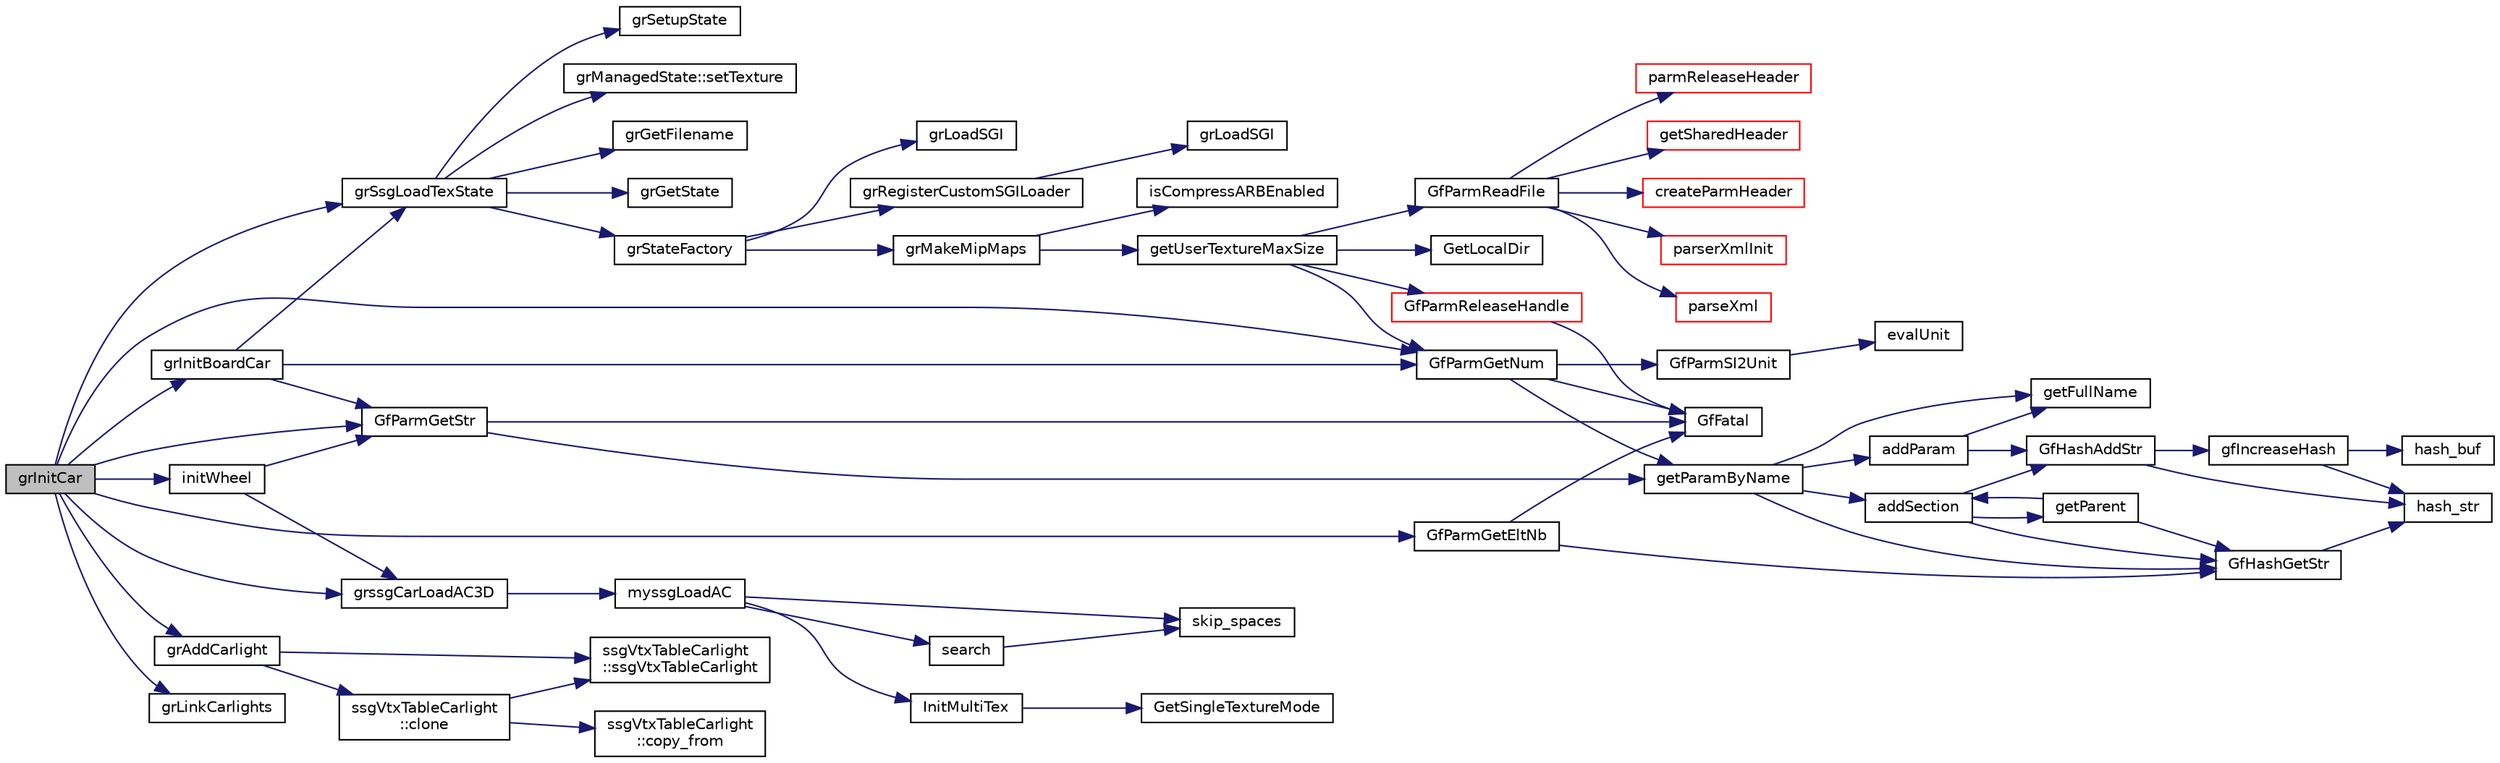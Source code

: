 digraph "grInitCar"
{
  edge [fontname="Helvetica",fontsize="10",labelfontname="Helvetica",labelfontsize="10"];
  node [fontname="Helvetica",fontsize="10",shape=record];
  rankdir="LR";
  Node1 [label="grInitCar",height=0.2,width=0.4,color="black", fillcolor="grey75", style="filled", fontcolor="black"];
  Node1 -> Node2 [color="midnightblue",fontsize="10",style="solid",fontname="Helvetica"];
  Node2 [label="grInitBoardCar",height=0.2,width=0.4,color="black", fillcolor="white", style="filled",URL="$grboard_8cpp.html#a7fb1e56563df224bdddd0e9c898749e9"];
  Node2 -> Node3 [color="midnightblue",fontsize="10",style="solid",fontname="Helvetica"];
  Node3 [label="GfParmGetStr",height=0.2,width=0.4,color="black", fillcolor="white", style="filled",URL="$group__paramsdata.html#gaa37bfd1fabd03d24fd50812c2330fa12",tooltip="Get a string parameter from the parameter set handle. "];
  Node3 -> Node4 [color="midnightblue",fontsize="10",style="solid",fontname="Helvetica"];
  Node4 [label="GfFatal",height=0.2,width=0.4,color="black", fillcolor="white", style="filled",URL="$tgf_8h.html#a927c58e55400ef72e0e54548b26f973d"];
  Node3 -> Node5 [color="midnightblue",fontsize="10",style="solid",fontname="Helvetica"];
  Node5 [label="getParamByName",height=0.2,width=0.4,color="black", fillcolor="white", style="filled",URL="$group__paramshelper.html#gad76ca407ee6b618e69f80c80aa319d63",tooltip="Helper function to get (or create) a parameter by name. "];
  Node5 -> Node6 [color="midnightblue",fontsize="10",style="solid",fontname="Helvetica"];
  Node6 [label="getFullName",height=0.2,width=0.4,color="black", fillcolor="white", style="filled",URL="$group__paramshelper.html#gaf12253922391ef1139cd12f2a0ffa5ea",tooltip="Helper function to get the full name of a parameter (full name: \"sectionName/paramName\"). "];
  Node5 -> Node7 [color="midnightblue",fontsize="10",style="solid",fontname="Helvetica"];
  Node7 [label="GfHashGetStr",height=0.2,width=0.4,color="black", fillcolor="white", style="filled",URL="$group__hash.html#ga4e47f57400b95ab9b6fe918c123fdb26",tooltip="Get the user data associated with a string key. "];
  Node7 -> Node8 [color="midnightblue",fontsize="10",style="solid",fontname="Helvetica"];
  Node8 [label="hash_str",height=0.2,width=0.4,color="black", fillcolor="white", style="filled",URL="$hash_8cpp.html#a54816daefc845f0b3ade33c7243c6b71"];
  Node5 -> Node9 [color="midnightblue",fontsize="10",style="solid",fontname="Helvetica"];
  Node9 [label="addSection",height=0.2,width=0.4,color="black", fillcolor="white", style="filled",URL="$group__paramshelper.html#ga56946944d68598d938e65db86ce1221f",tooltip="Helper function to add a section to a parameter set. "];
  Node9 -> Node7 [color="midnightblue",fontsize="10",style="solid",fontname="Helvetica"];
  Node9 -> Node10 [color="midnightblue",fontsize="10",style="solid",fontname="Helvetica"];
  Node10 [label="getParent",height=0.2,width=0.4,color="black", fillcolor="white", style="filled",URL="$group__paramshelper.html#ga6d2007ad14ed22efb2237f09c9c2649a",tooltip="Helper function to get (or create if not found) parent section of section given in sectionName..."];
  Node10 -> Node7 [color="midnightblue",fontsize="10",style="solid",fontname="Helvetica"];
  Node10 -> Node9 [color="midnightblue",fontsize="10",style="solid",fontname="Helvetica"];
  Node9 -> Node11 [color="midnightblue",fontsize="10",style="solid",fontname="Helvetica"];
  Node11 [label="GfHashAddStr",height=0.2,width=0.4,color="black", fillcolor="white", style="filled",URL="$group__hash.html#gaa7a49ed4d630a0a86a829bd8f77f75f6",tooltip="Add an element with a string key to a hash table. "];
  Node11 -> Node12 [color="midnightblue",fontsize="10",style="solid",fontname="Helvetica"];
  Node12 [label="gfIncreaseHash",height=0.2,width=0.4,color="black", fillcolor="white", style="filled",URL="$hash_8cpp.html#a7089850595ee0480361e87214ffc7832",tooltip="Double the size of the hash table. "];
  Node12 -> Node8 [color="midnightblue",fontsize="10",style="solid",fontname="Helvetica"];
  Node12 -> Node13 [color="midnightblue",fontsize="10",style="solid",fontname="Helvetica"];
  Node13 [label="hash_buf",height=0.2,width=0.4,color="black", fillcolor="white", style="filled",URL="$hash_8cpp.html#aa16fb46e5085f561f005052d0e348c0e"];
  Node11 -> Node8 [color="midnightblue",fontsize="10",style="solid",fontname="Helvetica"];
  Node5 -> Node14 [color="midnightblue",fontsize="10",style="solid",fontname="Helvetica"];
  Node14 [label="addParam",height=0.2,width=0.4,color="black", fillcolor="white", style="filled",URL="$group__paramshelper.html#gaf202744654cbc648b47479f30ccc3a8c",tooltip="Helper function to add parameter, does not check for duplicated name. "];
  Node14 -> Node6 [color="midnightblue",fontsize="10",style="solid",fontname="Helvetica"];
  Node14 -> Node11 [color="midnightblue",fontsize="10",style="solid",fontname="Helvetica"];
  Node2 -> Node15 [color="midnightblue",fontsize="10",style="solid",fontname="Helvetica"];
  Node15 [label="grSsgLoadTexState",height=0.2,width=0.4,color="black", fillcolor="white", style="filled",URL="$grutil_8cpp.html#a09f2dc4c131b061152dd7a5eab5eabd3"];
  Node15 -> Node16 [color="midnightblue",fontsize="10",style="solid",fontname="Helvetica"];
  Node16 [label="grGetFilename",height=0.2,width=0.4,color="black", fillcolor="white", style="filled",URL="$grutil_8cpp.html#a933edc8387a8d3f07a9564c560a09e66"];
  Node15 -> Node17 [color="midnightblue",fontsize="10",style="solid",fontname="Helvetica"];
  Node17 [label="grGetState",height=0.2,width=0.4,color="black", fillcolor="white", style="filled",URL="$grutil_8cpp.html#acfdded621810aabc579262a8ed0faae3"];
  Node15 -> Node18 [color="midnightblue",fontsize="10",style="solid",fontname="Helvetica"];
  Node18 [label="grStateFactory",height=0.2,width=0.4,color="black", fillcolor="white", style="filled",URL="$grtexture_8h.html#a9c5601ad5177d2e8c4833a106404afd3"];
  Node18 -> Node19 [color="midnightblue",fontsize="10",style="solid",fontname="Helvetica"];
  Node19 [label="grMakeMipMaps",height=0.2,width=0.4,color="black", fillcolor="white", style="filled",URL="$grtexture_8h.html#a13ad2b002438dbafa6e83e5048f82bdc"];
  Node19 -> Node20 [color="midnightblue",fontsize="10",style="solid",fontname="Helvetica"];
  Node20 [label="isCompressARBEnabled",height=0.2,width=0.4,color="black", fillcolor="white", style="filled",URL="$glfeatures_8cpp.html#a01adbc3ddd516da49db9d890bc136a2d"];
  Node19 -> Node21 [color="midnightblue",fontsize="10",style="solid",fontname="Helvetica"];
  Node21 [label="getUserTextureMaxSize",height=0.2,width=0.4,color="black", fillcolor="white", style="filled",URL="$glfeatures_8cpp.html#a1754b7860b315a478389454777f351f7"];
  Node21 -> Node22 [color="midnightblue",fontsize="10",style="solid",fontname="Helvetica"];
  Node22 [label="GetLocalDir",height=0.2,width=0.4,color="black", fillcolor="white", style="filled",URL="$tgf_8cpp.html#ae34eae3991aacabaf9c64025449d8c87"];
  Node21 -> Node23 [color="midnightblue",fontsize="10",style="solid",fontname="Helvetica"];
  Node23 [label="GfParmReadFile",height=0.2,width=0.4,color="black", fillcolor="white", style="filled",URL="$group__paramsfile.html#ga86fccfc1b5f8abf4ef6546896abd1e4f",tooltip="Read parameter set from file and return handle to parameter set. "];
  Node23 -> Node24 [color="midnightblue",fontsize="10",style="solid",fontname="Helvetica"];
  Node24 [label="getSharedHeader",height=0.2,width=0.4,color="red", fillcolor="white", style="filled",URL="$group__paramshelper.html#ga5935841c26ba851b585d1b06a06b04f9",tooltip="Helper function for looking up parameter sets in the cache. "];
  Node23 -> Node25 [color="midnightblue",fontsize="10",style="solid",fontname="Helvetica"];
  Node25 [label="createParmHeader",height=0.2,width=0.4,color="red", fillcolor="white", style="filled",URL="$group__paramshelper.html#ga51eeeb22e31263d97660ac17f4523059",tooltip="Helper function to create header for parameter set handle. "];
  Node23 -> Node26 [color="midnightblue",fontsize="10",style="solid",fontname="Helvetica"];
  Node26 [label="parserXmlInit",height=0.2,width=0.4,color="red", fillcolor="white", style="filled",URL="$group__paramshelper.html#gac858836123c9b216a1ac07054f1c622e",tooltip="Helper function to set up XML parser in parmHandle. "];
  Node23 -> Node27 [color="midnightblue",fontsize="10",style="solid",fontname="Helvetica"];
  Node27 [label="parseXml",height=0.2,width=0.4,color="red", fillcolor="white", style="filled",URL="$group__paramshelper.html#gaf8e1884873dd5449e8fedab60c19e46a",tooltip="Helper function to parse one line of XML. "];
  Node23 -> Node28 [color="midnightblue",fontsize="10",style="solid",fontname="Helvetica"];
  Node28 [label="parmReleaseHeader",height=0.2,width=0.4,color="red", fillcolor="white", style="filled",URL="$group__paramshelper.html#ga240416a305e2986d5fe269ae7ecc92df",tooltip="Helper function to release the parameter set if the reference counter is 0. "];
  Node21 -> Node29 [color="midnightblue",fontsize="10",style="solid",fontname="Helvetica"];
  Node29 [label="GfParmGetNum",height=0.2,width=0.4,color="black", fillcolor="white", style="filled",URL="$group__paramsdata.html#ga57d6d6694c94482128c7b7bd6bf0a2e8",tooltip="Get a numerical parameter from the parameter set handle. "];
  Node29 -> Node4 [color="midnightblue",fontsize="10",style="solid",fontname="Helvetica"];
  Node29 -> Node5 [color="midnightblue",fontsize="10",style="solid",fontname="Helvetica"];
  Node29 -> Node30 [color="midnightblue",fontsize="10",style="solid",fontname="Helvetica"];
  Node30 [label="GfParmSI2Unit",height=0.2,width=0.4,color="black", fillcolor="white", style="filled",URL="$group__paramsdata.html#gab24de0cda7e3f9a5ea42be6dd7592a38",tooltip="Convert a value from SI to given unit. "];
  Node30 -> Node31 [color="midnightblue",fontsize="10",style="solid",fontname="Helvetica"];
  Node31 [label="evalUnit",height=0.2,width=0.4,color="black", fillcolor="white", style="filled",URL="$group__paramshelper.html#ga939d9b995855a1e99d2ed2591692c71d",tooltip="Support function to multiply or divide dest with unit conversion factor. "];
  Node21 -> Node32 [color="midnightblue",fontsize="10",style="solid",fontname="Helvetica"];
  Node32 [label="GfParmReleaseHandle",height=0.2,width=0.4,color="red", fillcolor="white", style="filled",URL="$group__paramsfile.html#ga1a1597d2697db41bcb9fdb64a6569761",tooltip="Release given parameter set handle parmHandle. "];
  Node32 -> Node4 [color="midnightblue",fontsize="10",style="solid",fontname="Helvetica"];
  Node18 -> Node33 [color="midnightblue",fontsize="10",style="solid",fontname="Helvetica"];
  Node33 [label="grLoadSGI",height=0.2,width=0.4,color="black", fillcolor="white", style="filled",URL="$grtexture_8h.html#a720337b1b2d53907bef99cd846ac15da"];
  Node18 -> Node34 [color="midnightblue",fontsize="10",style="solid",fontname="Helvetica"];
  Node34 [label="grRegisterCustomSGILoader",height=0.2,width=0.4,color="black", fillcolor="white", style="filled",URL="$grtexture_8h.html#adcd548ba558ece437a449e5b7f44ab49"];
  Node34 -> Node35 [color="midnightblue",fontsize="10",style="solid",fontname="Helvetica"];
  Node35 [label="grLoadSGI",height=0.2,width=0.4,color="black", fillcolor="white", style="filled",URL="$grtexture_8cpp.html#a720337b1b2d53907bef99cd846ac15da"];
  Node15 -> Node36 [color="midnightblue",fontsize="10",style="solid",fontname="Helvetica"];
  Node36 [label="grSetupState",height=0.2,width=0.4,color="black", fillcolor="white", style="filled",URL="$grutil_8cpp.html#ab57f38cf4d3bc16dd5ca46cae4a6b430"];
  Node15 -> Node37 [color="midnightblue",fontsize="10",style="solid",fontname="Helvetica"];
  Node37 [label="grManagedState::setTexture",height=0.2,width=0.4,color="black", fillcolor="white", style="filled",URL="$classgr_managed_state.html#a5d9986a494fba4d582b2cdd65e1083b5"];
  Node2 -> Node29 [color="midnightblue",fontsize="10",style="solid",fontname="Helvetica"];
  Node1 -> Node38 [color="midnightblue",fontsize="10",style="solid",fontname="Helvetica"];
  Node38 [label="GfParmGetEltNb",height=0.2,width=0.4,color="black", fillcolor="white", style="filled",URL="$group__paramslist.html#ga8e57c951dca972b605a7978baa11c41b",tooltip="Count the number of subsections in a section in the parameter set handle. "];
  Node38 -> Node4 [color="midnightblue",fontsize="10",style="solid",fontname="Helvetica"];
  Node38 -> Node7 [color="midnightblue",fontsize="10",style="solid",fontname="Helvetica"];
  Node1 -> Node29 [color="midnightblue",fontsize="10",style="solid",fontname="Helvetica"];
  Node1 -> Node3 [color="midnightblue",fontsize="10",style="solid",fontname="Helvetica"];
  Node1 -> Node39 [color="midnightblue",fontsize="10",style="solid",fontname="Helvetica"];
  Node39 [label="grAddCarlight",height=0.2,width=0.4,color="black", fillcolor="white", style="filled",URL="$grcarlight_8cpp.html#a3208f47c4f05ea031237a4e66da42c25"];
  Node39 -> Node40 [color="midnightblue",fontsize="10",style="solid",fontname="Helvetica"];
  Node40 [label="ssgVtxTableCarlight\l::ssgVtxTableCarlight",height=0.2,width=0.4,color="black", fillcolor="white", style="filled",URL="$classssg_vtx_table_carlight.html#a12f3cc7686028639d99f48e8f8318bba"];
  Node39 -> Node41 [color="midnightblue",fontsize="10",style="solid",fontname="Helvetica"];
  Node41 [label="ssgVtxTableCarlight\l::clone",height=0.2,width=0.4,color="black", fillcolor="white", style="filled",URL="$classssg_vtx_table_carlight.html#a16ac9f4362d3094e7170e1a35793f252"];
  Node41 -> Node40 [color="midnightblue",fontsize="10",style="solid",fontname="Helvetica"];
  Node41 -> Node42 [color="midnightblue",fontsize="10",style="solid",fontname="Helvetica"];
  Node42 [label="ssgVtxTableCarlight\l::copy_from",height=0.2,width=0.4,color="black", fillcolor="white", style="filled",URL="$classssg_vtx_table_carlight.html#aec7b986d2249d05cf405531c578fc841"];
  Node1 -> Node43 [color="midnightblue",fontsize="10",style="solid",fontname="Helvetica"];
  Node43 [label="grLinkCarlights",height=0.2,width=0.4,color="black", fillcolor="white", style="filled",URL="$grcarlight_8cpp.html#a8d03230c485a6029fb82bf7e0be6a5c3"];
  Node1 -> Node15 [color="midnightblue",fontsize="10",style="solid",fontname="Helvetica"];
  Node1 -> Node44 [color="midnightblue",fontsize="10",style="solid",fontname="Helvetica"];
  Node44 [label="grssgCarLoadAC3D",height=0.2,width=0.4,color="black", fillcolor="white", style="filled",URL="$grcar_8cpp.html#a9782f0df6d3244531a2ea15ef46b1d83"];
  Node44 -> Node45 [color="midnightblue",fontsize="10",style="solid",fontname="Helvetica"];
  Node45 [label="myssgLoadAC",height=0.2,width=0.4,color="black", fillcolor="white", style="filled",URL="$grloadac_8cpp.html#aca6c0ea64a721edad055d914ddbef0c8"];
  Node45 -> Node46 [color="midnightblue",fontsize="10",style="solid",fontname="Helvetica"];
  Node46 [label="InitMultiTex",height=0.2,width=0.4,color="black", fillcolor="white", style="filled",URL="$grmain_8cpp.html#af138379ef999f07dd6d85b9b8f91f5cf"];
  Node46 -> Node47 [color="midnightblue",fontsize="10",style="solid",fontname="Helvetica"];
  Node47 [label="GetSingleTextureMode",height=0.2,width=0.4,color="black", fillcolor="white", style="filled",URL="$tgf_8cpp.html#aa5af1ec4784ef904bb0d615cbc64fb55"];
  Node45 -> Node48 [color="midnightblue",fontsize="10",style="solid",fontname="Helvetica"];
  Node48 [label="skip_spaces",height=0.2,width=0.4,color="black", fillcolor="white", style="filled",URL="$grloadac_8cpp.html#a5141f5ea5d72fbbeb66ab378a40d3edd"];
  Node45 -> Node49 [color="midnightblue",fontsize="10",style="solid",fontname="Helvetica"];
  Node49 [label="search",height=0.2,width=0.4,color="black", fillcolor="white", style="filled",URL="$grloadac_8cpp.html#ad4d017552886a59a19d90481de3459f5"];
  Node49 -> Node48 [color="midnightblue",fontsize="10",style="solid",fontname="Helvetica"];
  Node1 -> Node50 [color="midnightblue",fontsize="10",style="solid",fontname="Helvetica"];
  Node50 [label="initWheel",height=0.2,width=0.4,color="black", fillcolor="white", style="filled",URL="$grcar_8cpp.html#a58926480bab249018880973a00fcafa0"];
  Node50 -> Node3 [color="midnightblue",fontsize="10",style="solid",fontname="Helvetica"];
  Node50 -> Node44 [color="midnightblue",fontsize="10",style="solid",fontname="Helvetica"];
}
